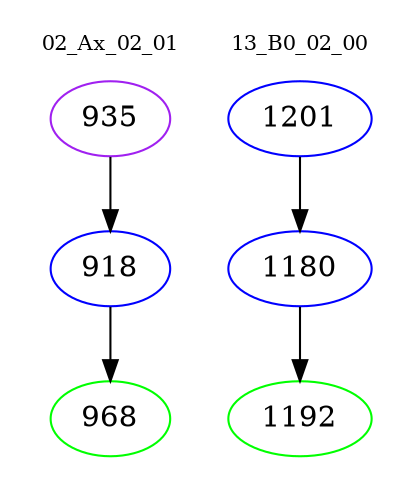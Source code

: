 digraph{
subgraph cluster_0 {
color = white
label = "02_Ax_02_01";
fontsize=10;
T0_935 [label="935", color="purple"]
T0_935 -> T0_918 [color="black"]
T0_918 [label="918", color="blue"]
T0_918 -> T0_968 [color="black"]
T0_968 [label="968", color="green"]
}
subgraph cluster_1 {
color = white
label = "13_B0_02_00";
fontsize=10;
T1_1201 [label="1201", color="blue"]
T1_1201 -> T1_1180 [color="black"]
T1_1180 [label="1180", color="blue"]
T1_1180 -> T1_1192 [color="black"]
T1_1192 [label="1192", color="green"]
}
}
